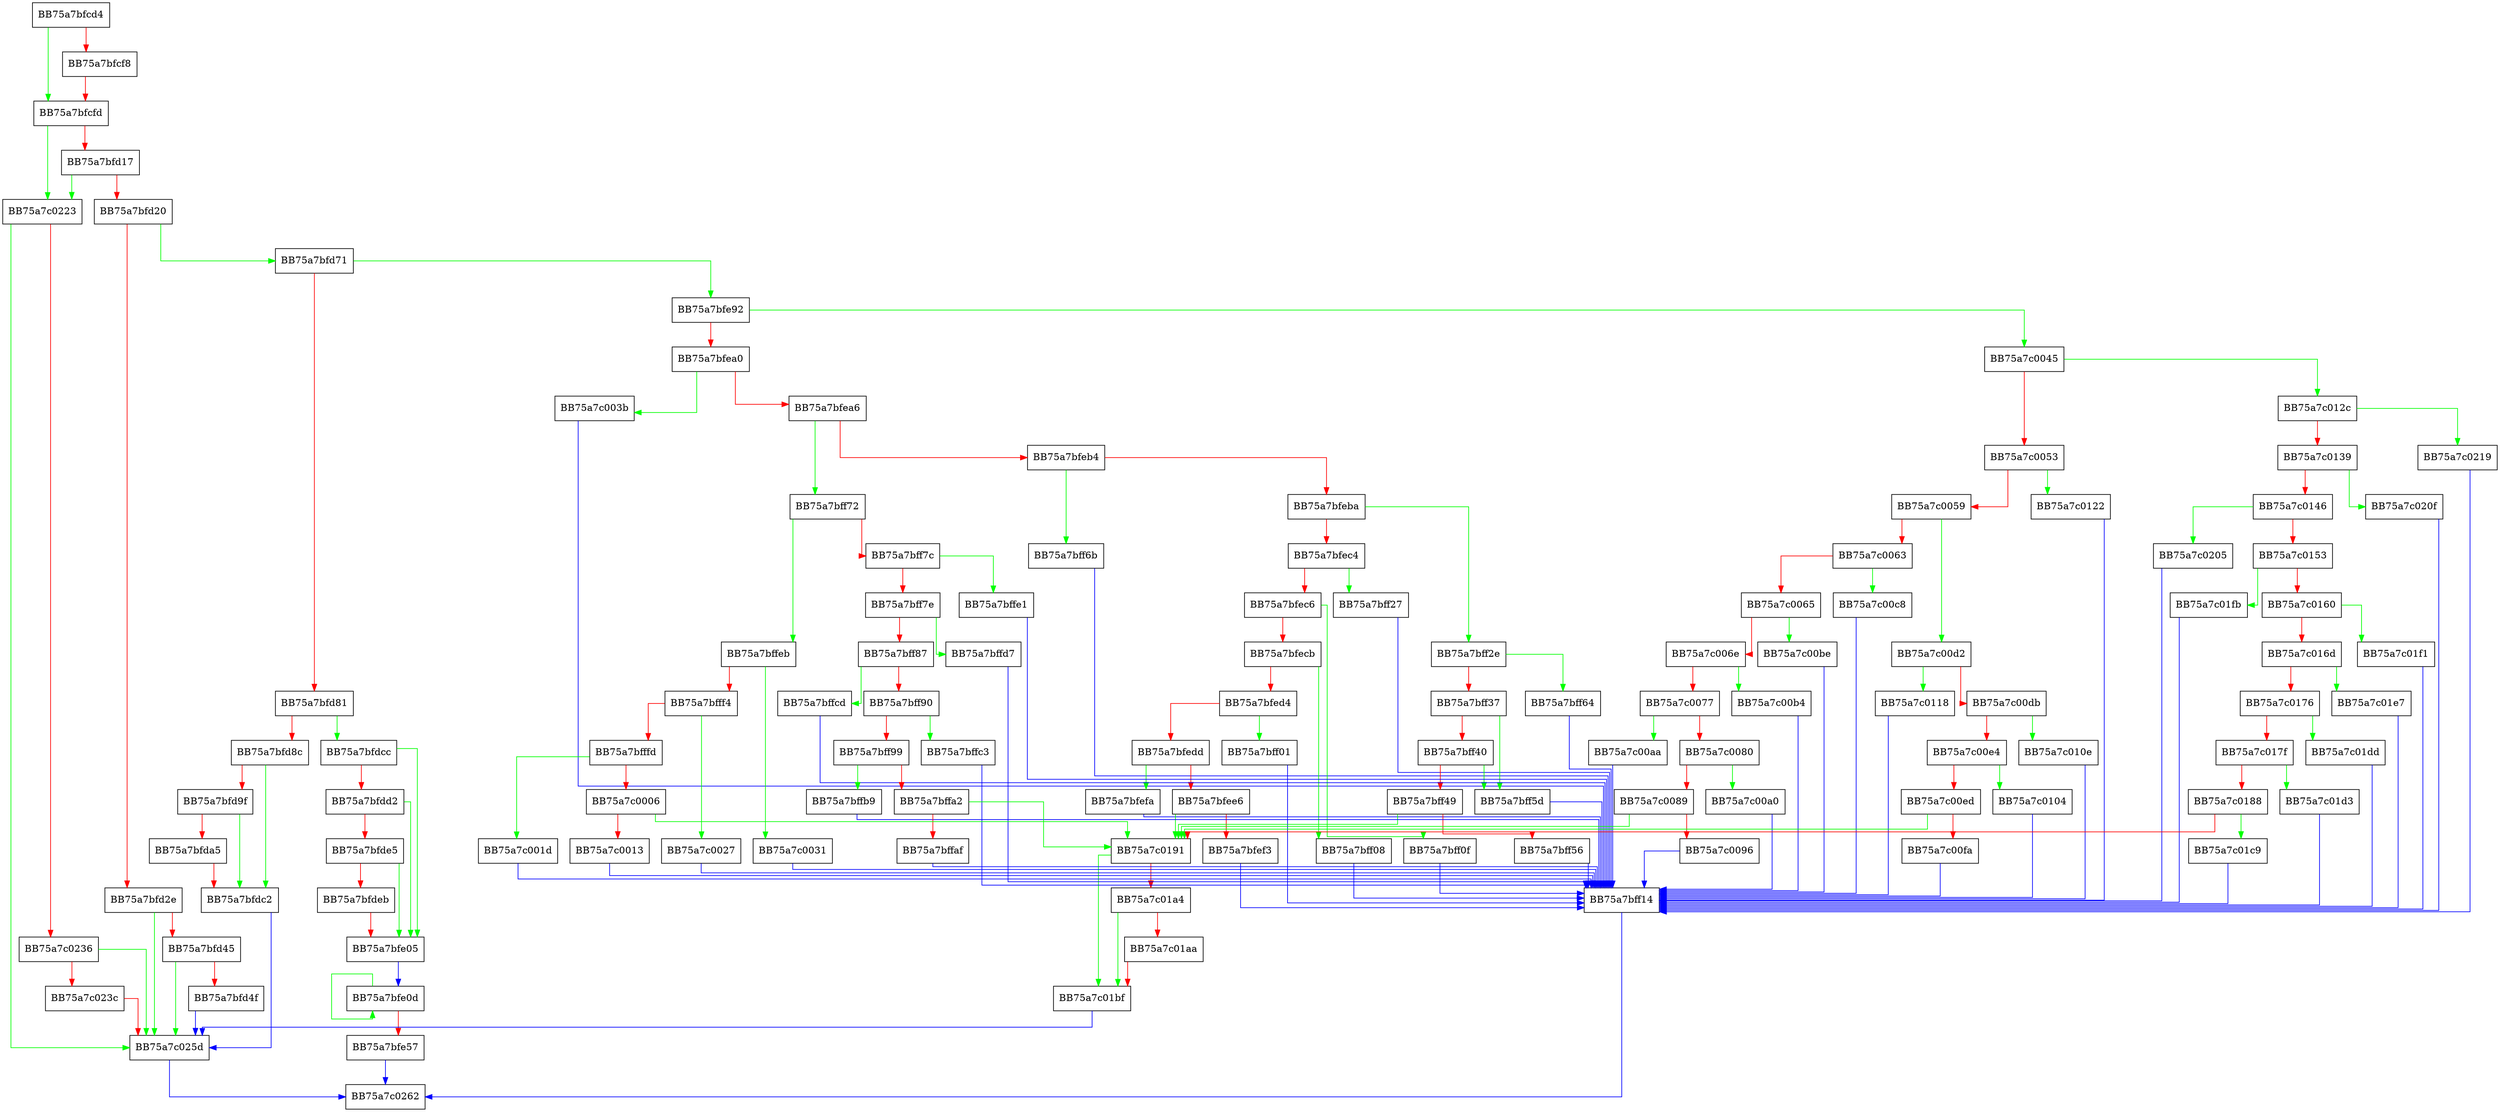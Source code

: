 digraph AdaptBootInput {
  node [shape="box"];
  graph [splines=ortho];
  BB75a7bfcd4 -> BB75a7bfcfd [color="green"];
  BB75a7bfcd4 -> BB75a7bfcf8 [color="red"];
  BB75a7bfcf8 -> BB75a7bfcfd [color="red"];
  BB75a7bfcfd -> BB75a7c0223 [color="green"];
  BB75a7bfcfd -> BB75a7bfd17 [color="red"];
  BB75a7bfd17 -> BB75a7c0223 [color="green"];
  BB75a7bfd17 -> BB75a7bfd20 [color="red"];
  BB75a7bfd20 -> BB75a7bfd71 [color="green"];
  BB75a7bfd20 -> BB75a7bfd2e [color="red"];
  BB75a7bfd2e -> BB75a7c025d [color="green"];
  BB75a7bfd2e -> BB75a7bfd45 [color="red"];
  BB75a7bfd45 -> BB75a7c025d [color="green"];
  BB75a7bfd45 -> BB75a7bfd4f [color="red"];
  BB75a7bfd4f -> BB75a7c025d [color="blue"];
  BB75a7bfd71 -> BB75a7bfe92 [color="green"];
  BB75a7bfd71 -> BB75a7bfd81 [color="red"];
  BB75a7bfd81 -> BB75a7bfdcc [color="green"];
  BB75a7bfd81 -> BB75a7bfd8c [color="red"];
  BB75a7bfd8c -> BB75a7bfdc2 [color="green"];
  BB75a7bfd8c -> BB75a7bfd9f [color="red"];
  BB75a7bfd9f -> BB75a7bfdc2 [color="green"];
  BB75a7bfd9f -> BB75a7bfda5 [color="red"];
  BB75a7bfda5 -> BB75a7bfdc2 [color="red"];
  BB75a7bfdc2 -> BB75a7c025d [color="blue"];
  BB75a7bfdcc -> BB75a7bfe05 [color="green"];
  BB75a7bfdcc -> BB75a7bfdd2 [color="red"];
  BB75a7bfdd2 -> BB75a7bfe05 [color="green"];
  BB75a7bfdd2 -> BB75a7bfde5 [color="red"];
  BB75a7bfde5 -> BB75a7bfe05 [color="green"];
  BB75a7bfde5 -> BB75a7bfdeb [color="red"];
  BB75a7bfdeb -> BB75a7bfe05 [color="red"];
  BB75a7bfe05 -> BB75a7bfe0d [color="blue"];
  BB75a7bfe0d -> BB75a7bfe0d [color="green"];
  BB75a7bfe0d -> BB75a7bfe57 [color="red"];
  BB75a7bfe57 -> BB75a7c0262 [color="blue"];
  BB75a7bfe92 -> BB75a7c0045 [color="green"];
  BB75a7bfe92 -> BB75a7bfea0 [color="red"];
  BB75a7bfea0 -> BB75a7c003b [color="green"];
  BB75a7bfea0 -> BB75a7bfea6 [color="red"];
  BB75a7bfea6 -> BB75a7bff72 [color="green"];
  BB75a7bfea6 -> BB75a7bfeb4 [color="red"];
  BB75a7bfeb4 -> BB75a7bff6b [color="green"];
  BB75a7bfeb4 -> BB75a7bfeba [color="red"];
  BB75a7bfeba -> BB75a7bff2e [color="green"];
  BB75a7bfeba -> BB75a7bfec4 [color="red"];
  BB75a7bfec4 -> BB75a7bff27 [color="green"];
  BB75a7bfec4 -> BB75a7bfec6 [color="red"];
  BB75a7bfec6 -> BB75a7bff0f [color="green"];
  BB75a7bfec6 -> BB75a7bfecb [color="red"];
  BB75a7bfecb -> BB75a7bff08 [color="green"];
  BB75a7bfecb -> BB75a7bfed4 [color="red"];
  BB75a7bfed4 -> BB75a7bff01 [color="green"];
  BB75a7bfed4 -> BB75a7bfedd [color="red"];
  BB75a7bfedd -> BB75a7bfefa [color="green"];
  BB75a7bfedd -> BB75a7bfee6 [color="red"];
  BB75a7bfee6 -> BB75a7c0191 [color="green"];
  BB75a7bfee6 -> BB75a7bfef3 [color="red"];
  BB75a7bfef3 -> BB75a7bff14 [color="blue"];
  BB75a7bfefa -> BB75a7bff14 [color="blue"];
  BB75a7bff01 -> BB75a7bff14 [color="blue"];
  BB75a7bff08 -> BB75a7bff14 [color="blue"];
  BB75a7bff0f -> BB75a7bff14 [color="blue"];
  BB75a7bff14 -> BB75a7c0262 [color="blue"];
  BB75a7bff27 -> BB75a7bff14 [color="blue"];
  BB75a7bff2e -> BB75a7bff64 [color="green"];
  BB75a7bff2e -> BB75a7bff37 [color="red"];
  BB75a7bff37 -> BB75a7bff5d [color="green"];
  BB75a7bff37 -> BB75a7bff40 [color="red"];
  BB75a7bff40 -> BB75a7bff5d [color="green"];
  BB75a7bff40 -> BB75a7bff49 [color="red"];
  BB75a7bff49 -> BB75a7c0191 [color="green"];
  BB75a7bff49 -> BB75a7bff56 [color="red"];
  BB75a7bff56 -> BB75a7bff14 [color="blue"];
  BB75a7bff5d -> BB75a7bff14 [color="blue"];
  BB75a7bff64 -> BB75a7bff14 [color="blue"];
  BB75a7bff6b -> BB75a7bff14 [color="blue"];
  BB75a7bff72 -> BB75a7bffeb [color="green"];
  BB75a7bff72 -> BB75a7bff7c [color="red"];
  BB75a7bff7c -> BB75a7bffe1 [color="green"];
  BB75a7bff7c -> BB75a7bff7e [color="red"];
  BB75a7bff7e -> BB75a7bffd7 [color="green"];
  BB75a7bff7e -> BB75a7bff87 [color="red"];
  BB75a7bff87 -> BB75a7bffcd [color="green"];
  BB75a7bff87 -> BB75a7bff90 [color="red"];
  BB75a7bff90 -> BB75a7bffc3 [color="green"];
  BB75a7bff90 -> BB75a7bff99 [color="red"];
  BB75a7bff99 -> BB75a7bffb9 [color="green"];
  BB75a7bff99 -> BB75a7bffa2 [color="red"];
  BB75a7bffa2 -> BB75a7c0191 [color="green"];
  BB75a7bffa2 -> BB75a7bffaf [color="red"];
  BB75a7bffaf -> BB75a7bff14 [color="blue"];
  BB75a7bffb9 -> BB75a7bff14 [color="blue"];
  BB75a7bffc3 -> BB75a7bff14 [color="blue"];
  BB75a7bffcd -> BB75a7bff14 [color="blue"];
  BB75a7bffd7 -> BB75a7bff14 [color="blue"];
  BB75a7bffe1 -> BB75a7bff14 [color="blue"];
  BB75a7bffeb -> BB75a7c0031 [color="green"];
  BB75a7bffeb -> BB75a7bfff4 [color="red"];
  BB75a7bfff4 -> BB75a7c0027 [color="green"];
  BB75a7bfff4 -> BB75a7bfffd [color="red"];
  BB75a7bfffd -> BB75a7c001d [color="green"];
  BB75a7bfffd -> BB75a7c0006 [color="red"];
  BB75a7c0006 -> BB75a7c0191 [color="green"];
  BB75a7c0006 -> BB75a7c0013 [color="red"];
  BB75a7c0013 -> BB75a7bff14 [color="blue"];
  BB75a7c001d -> BB75a7bff14 [color="blue"];
  BB75a7c0027 -> BB75a7bff14 [color="blue"];
  BB75a7c0031 -> BB75a7bff14 [color="blue"];
  BB75a7c003b -> BB75a7bff14 [color="blue"];
  BB75a7c0045 -> BB75a7c012c [color="green"];
  BB75a7c0045 -> BB75a7c0053 [color="red"];
  BB75a7c0053 -> BB75a7c0122 [color="green"];
  BB75a7c0053 -> BB75a7c0059 [color="red"];
  BB75a7c0059 -> BB75a7c00d2 [color="green"];
  BB75a7c0059 -> BB75a7c0063 [color="red"];
  BB75a7c0063 -> BB75a7c00c8 [color="green"];
  BB75a7c0063 -> BB75a7c0065 [color="red"];
  BB75a7c0065 -> BB75a7c00be [color="green"];
  BB75a7c0065 -> BB75a7c006e [color="red"];
  BB75a7c006e -> BB75a7c00b4 [color="green"];
  BB75a7c006e -> BB75a7c0077 [color="red"];
  BB75a7c0077 -> BB75a7c00aa [color="green"];
  BB75a7c0077 -> BB75a7c0080 [color="red"];
  BB75a7c0080 -> BB75a7c00a0 [color="green"];
  BB75a7c0080 -> BB75a7c0089 [color="red"];
  BB75a7c0089 -> BB75a7c0191 [color="green"];
  BB75a7c0089 -> BB75a7c0096 [color="red"];
  BB75a7c0096 -> BB75a7bff14 [color="blue"];
  BB75a7c00a0 -> BB75a7bff14 [color="blue"];
  BB75a7c00aa -> BB75a7bff14 [color="blue"];
  BB75a7c00b4 -> BB75a7bff14 [color="blue"];
  BB75a7c00be -> BB75a7bff14 [color="blue"];
  BB75a7c00c8 -> BB75a7bff14 [color="blue"];
  BB75a7c00d2 -> BB75a7c0118 [color="green"];
  BB75a7c00d2 -> BB75a7c00db [color="red"];
  BB75a7c00db -> BB75a7c010e [color="green"];
  BB75a7c00db -> BB75a7c00e4 [color="red"];
  BB75a7c00e4 -> BB75a7c0104 [color="green"];
  BB75a7c00e4 -> BB75a7c00ed [color="red"];
  BB75a7c00ed -> BB75a7c0191 [color="green"];
  BB75a7c00ed -> BB75a7c00fa [color="red"];
  BB75a7c00fa -> BB75a7bff14 [color="blue"];
  BB75a7c0104 -> BB75a7bff14 [color="blue"];
  BB75a7c010e -> BB75a7bff14 [color="blue"];
  BB75a7c0118 -> BB75a7bff14 [color="blue"];
  BB75a7c0122 -> BB75a7bff14 [color="blue"];
  BB75a7c012c -> BB75a7c0219 [color="green"];
  BB75a7c012c -> BB75a7c0139 [color="red"];
  BB75a7c0139 -> BB75a7c020f [color="green"];
  BB75a7c0139 -> BB75a7c0146 [color="red"];
  BB75a7c0146 -> BB75a7c0205 [color="green"];
  BB75a7c0146 -> BB75a7c0153 [color="red"];
  BB75a7c0153 -> BB75a7c01fb [color="green"];
  BB75a7c0153 -> BB75a7c0160 [color="red"];
  BB75a7c0160 -> BB75a7c01f1 [color="green"];
  BB75a7c0160 -> BB75a7c016d [color="red"];
  BB75a7c016d -> BB75a7c01e7 [color="green"];
  BB75a7c016d -> BB75a7c0176 [color="red"];
  BB75a7c0176 -> BB75a7c01dd [color="green"];
  BB75a7c0176 -> BB75a7c017f [color="red"];
  BB75a7c017f -> BB75a7c01d3 [color="green"];
  BB75a7c017f -> BB75a7c0188 [color="red"];
  BB75a7c0188 -> BB75a7c01c9 [color="green"];
  BB75a7c0188 -> BB75a7c0191 [color="red"];
  BB75a7c0191 -> BB75a7c01bf [color="green"];
  BB75a7c0191 -> BB75a7c01a4 [color="red"];
  BB75a7c01a4 -> BB75a7c01bf [color="green"];
  BB75a7c01a4 -> BB75a7c01aa [color="red"];
  BB75a7c01aa -> BB75a7c01bf [color="red"];
  BB75a7c01bf -> BB75a7c025d [color="blue"];
  BB75a7c01c9 -> BB75a7bff14 [color="blue"];
  BB75a7c01d3 -> BB75a7bff14 [color="blue"];
  BB75a7c01dd -> BB75a7bff14 [color="blue"];
  BB75a7c01e7 -> BB75a7bff14 [color="blue"];
  BB75a7c01f1 -> BB75a7bff14 [color="blue"];
  BB75a7c01fb -> BB75a7bff14 [color="blue"];
  BB75a7c0205 -> BB75a7bff14 [color="blue"];
  BB75a7c020f -> BB75a7bff14 [color="blue"];
  BB75a7c0219 -> BB75a7bff14 [color="blue"];
  BB75a7c0223 -> BB75a7c025d [color="green"];
  BB75a7c0223 -> BB75a7c0236 [color="red"];
  BB75a7c0236 -> BB75a7c025d [color="green"];
  BB75a7c0236 -> BB75a7c023c [color="red"];
  BB75a7c023c -> BB75a7c025d [color="red"];
  BB75a7c025d -> BB75a7c0262 [color="blue"];
}